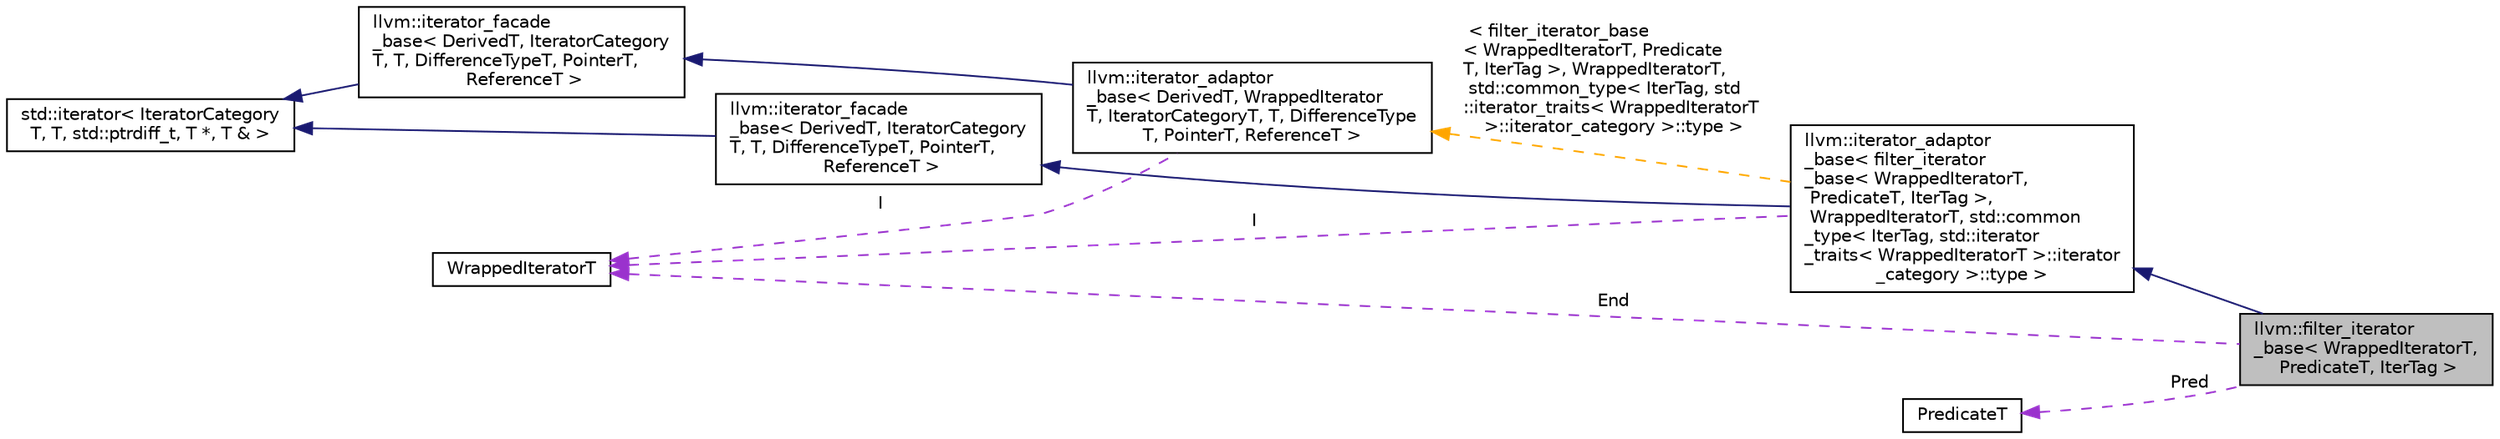 digraph "llvm::filter_iterator_base&lt; WrappedIteratorT, PredicateT, IterTag &gt;"
{
 // LATEX_PDF_SIZE
  bgcolor="transparent";
  edge [fontname="Helvetica",fontsize="10",labelfontname="Helvetica",labelfontsize="10"];
  node [fontname="Helvetica",fontsize="10",shape="box"];
  rankdir="LR";
  Node1 [label="llvm::filter_iterator\l_base\< WrappedIteratorT,\l PredicateT, IterTag \>",height=0.2,width=0.4,color="black", fillcolor="grey75", style="filled", fontcolor="black",tooltip="An iterator adaptor that filters the elements of given inner iterators."];
  Node2 -> Node1 [dir="back",color="midnightblue",fontsize="10",style="solid",fontname="Helvetica"];
  Node2 [label="llvm::iterator_adaptor\l_base\< filter_iterator\l_base\< WrappedIteratorT,\l PredicateT, IterTag \>,\l WrappedIteratorT, std::common\l_type\< IterTag, std::iterator\l_traits\< WrappedIteratorT \>::iterator\l_category \>::type \>",height=0.2,width=0.4,color="black",URL="$classllvm_1_1iterator__adaptor__base.html",tooltip=" "];
  Node3 -> Node2 [dir="back",color="midnightblue",fontsize="10",style="solid",fontname="Helvetica"];
  Node3 [label="llvm::iterator_facade\l_base\< DerivedT, IteratorCategory\lT, T, DifferenceTypeT, PointerT,\l ReferenceT \>",height=0.2,width=0.4,color="black",URL="$classllvm_1_1iterator__facade__base.html",tooltip="CRTP base class which implements the entire standard iterator facade in terms of a minimal subset of ..."];
  Node4 -> Node3 [dir="back",color="midnightblue",fontsize="10",style="solid",fontname="Helvetica"];
  Node4 [label="std::iterator\< IteratorCategory\lT, T, std::ptrdiff_t, T *, T & \>",height=0.2,width=0.4,color="black",tooltip=" "];
  Node5 -> Node2 [dir="back",color="darkorchid3",fontsize="10",style="dashed",label=" I" ,fontname="Helvetica"];
  Node5 [label="WrappedIteratorT",height=0.2,width=0.4,color="black",URL="$classWrappedIteratorT.html",tooltip=" "];
  Node6 -> Node2 [dir="back",color="orange",fontsize="10",style="dashed",label=" \< filter_iterator_base\l\< WrappedIteratorT, Predicate\lT, IterTag \>, WrappedIteratorT,\l std::common_type\< IterTag, std\l::iterator_traits\< WrappedIteratorT\l \>::iterator_category \>::type \>" ,fontname="Helvetica"];
  Node6 [label="llvm::iterator_adaptor\l_base\< DerivedT, WrappedIterator\lT, IteratorCategoryT, T, DifferenceType\lT, PointerT, ReferenceT \>",height=0.2,width=0.4,color="black",URL="$classllvm_1_1iterator__adaptor__base.html",tooltip="CRTP base class for adapting an iterator to a different type."];
  Node7 -> Node6 [dir="back",color="midnightblue",fontsize="10",style="solid",fontname="Helvetica"];
  Node7 [label="llvm::iterator_facade\l_base\< DerivedT, IteratorCategory\lT, T, DifferenceTypeT, PointerT,\l ReferenceT \>",height=0.2,width=0.4,color="black",URL="$classllvm_1_1iterator__facade__base.html",tooltip="CRTP base class which implements the entire standard iterator facade in terms of a minimal subset of ..."];
  Node4 -> Node7 [dir="back",color="midnightblue",fontsize="10",style="solid",fontname="Helvetica"];
  Node5 -> Node6 [dir="back",color="darkorchid3",fontsize="10",style="dashed",label=" I" ,fontname="Helvetica"];
  Node5 -> Node1 [dir="back",color="darkorchid3",fontsize="10",style="dashed",label=" End" ,fontname="Helvetica"];
  Node8 -> Node1 [dir="back",color="darkorchid3",fontsize="10",style="dashed",label=" Pred" ,fontname="Helvetica"];
  Node8 [label="PredicateT",height=0.2,width=0.4,color="black",URL="$classPredicateT.html",tooltip=" "];
}
